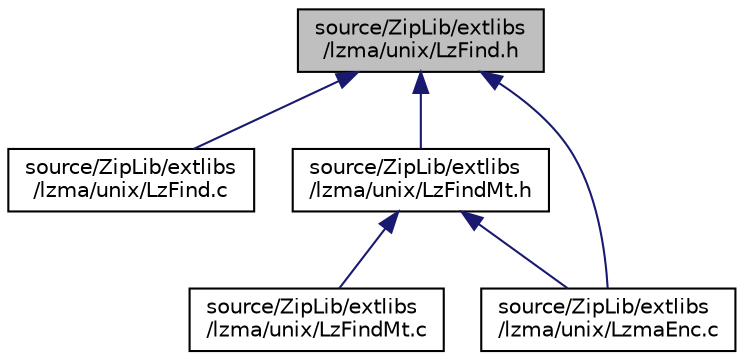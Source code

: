 digraph "source/ZipLib/extlibs/lzma/unix/LzFind.h"
{
 // LATEX_PDF_SIZE
  edge [fontname="Helvetica",fontsize="10",labelfontname="Helvetica",labelfontsize="10"];
  node [fontname="Helvetica",fontsize="10",shape=record];
  Node1 [label="source/ZipLib/extlibs\l/lzma/unix/LzFind.h",height=0.2,width=0.4,color="black", fillcolor="grey75", style="filled", fontcolor="black",tooltip=" "];
  Node1 -> Node2 [dir="back",color="midnightblue",fontsize="10",style="solid"];
  Node2 [label="source/ZipLib/extlibs\l/lzma/unix/LzFind.c",height=0.2,width=0.4,color="black", fillcolor="white", style="filled",URL="$unix_2_lz_find_8c.html",tooltip=" "];
  Node1 -> Node3 [dir="back",color="midnightblue",fontsize="10",style="solid"];
  Node3 [label="source/ZipLib/extlibs\l/lzma/unix/LzFindMt.h",height=0.2,width=0.4,color="black", fillcolor="white", style="filled",URL="$unix_2_lz_find_mt_8h.html",tooltip=" "];
  Node3 -> Node4 [dir="back",color="midnightblue",fontsize="10",style="solid"];
  Node4 [label="source/ZipLib/extlibs\l/lzma/unix/LzFindMt.c",height=0.2,width=0.4,color="black", fillcolor="white", style="filled",URL="$unix_2_lz_find_mt_8c.html",tooltip=" "];
  Node3 -> Node5 [dir="back",color="midnightblue",fontsize="10",style="solid"];
  Node5 [label="source/ZipLib/extlibs\l/lzma/unix/LzmaEnc.c",height=0.2,width=0.4,color="black", fillcolor="white", style="filled",URL="$unix_2_lzma_enc_8c.html",tooltip=" "];
  Node1 -> Node5 [dir="back",color="midnightblue",fontsize="10",style="solid"];
}
